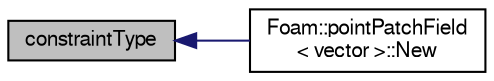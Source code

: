 digraph "constraintType"
{
  bgcolor="transparent";
  edge [fontname="FreeSans",fontsize="10",labelfontname="FreeSans",labelfontsize="10"];
  node [fontname="FreeSans",fontsize="10",shape=record];
  rankdir="LR";
  Node80 [label="constraintType",height=0.2,width=0.4,color="black", fillcolor="grey75", style="filled", fontcolor="black"];
  Node80 -> Node81 [dir="back",color="midnightblue",fontsize="10",style="solid",fontname="FreeSans"];
  Node81 [label="Foam::pointPatchField\l\< vector \>::New",height=0.2,width=0.4,color="black",URL="$a22946.html#a16ba8c6bc02dc48593891d0212c0df72",tooltip="Return a pointer to a new patchField created on freestore given. "];
}
